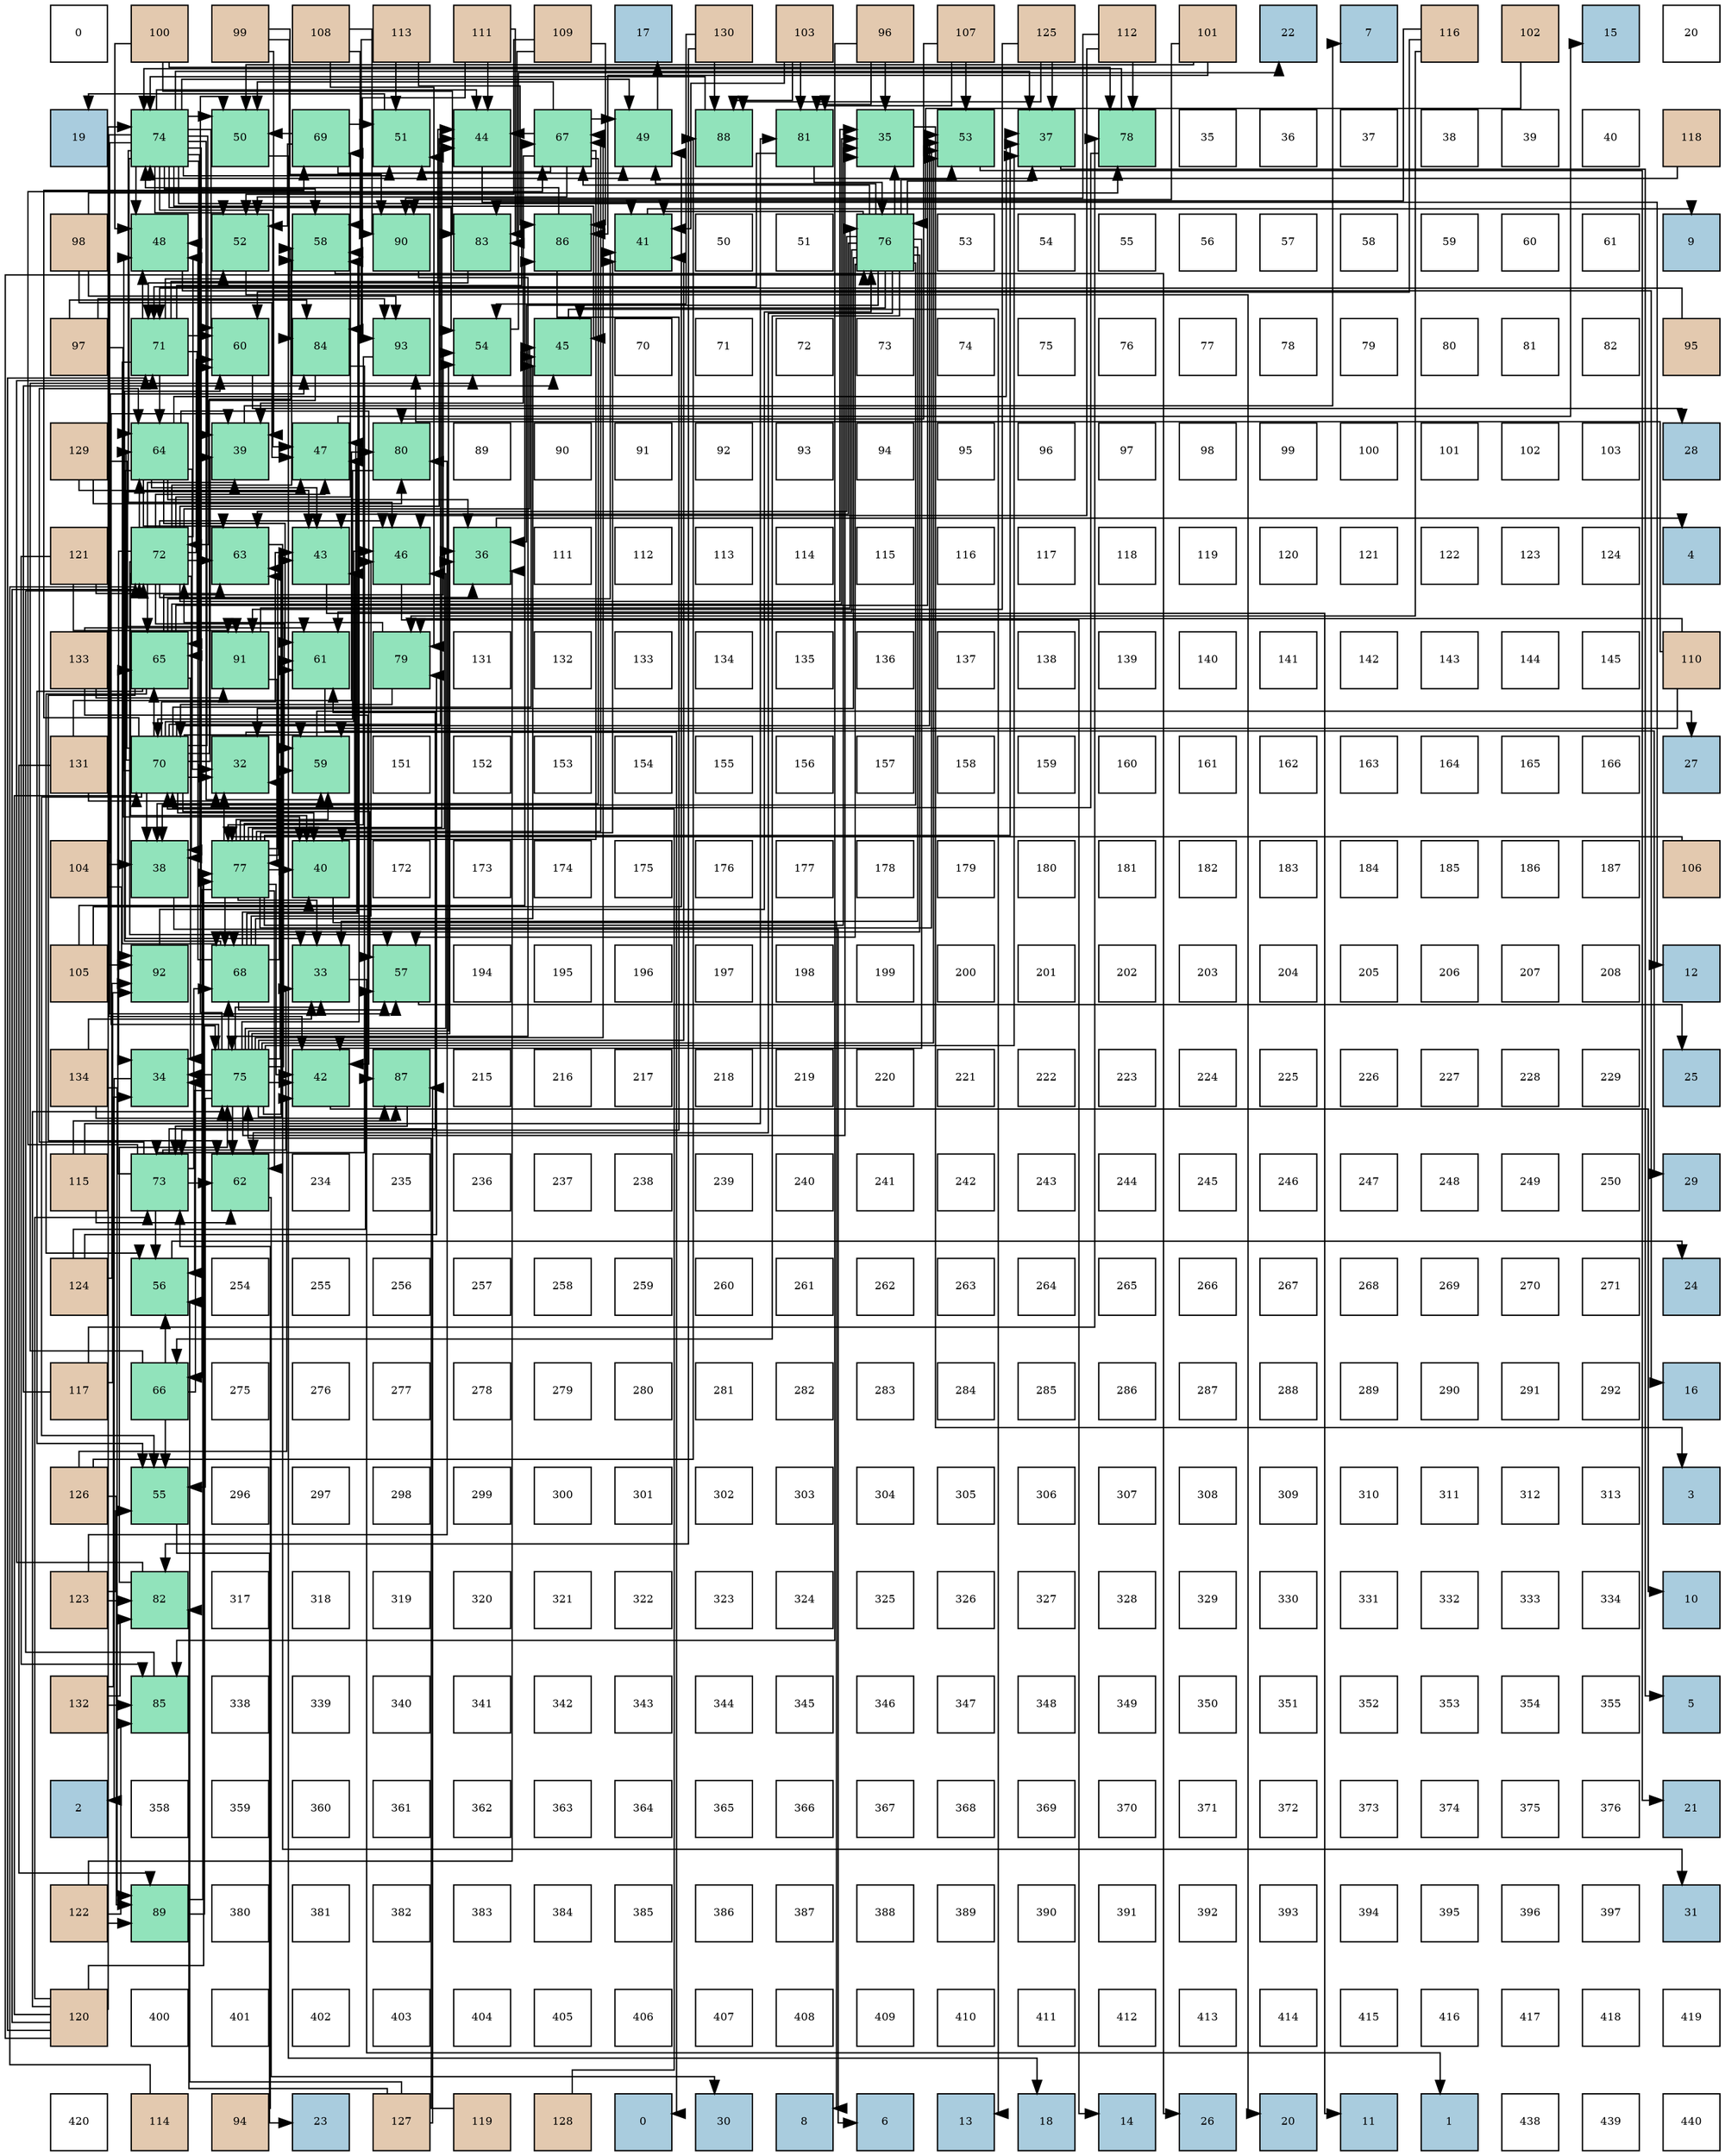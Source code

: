 digraph layout{
 rankdir=TB;
 splines=ortho;
 node [style=filled shape=square fixedsize=true width=0.6];
0[label="0", fontsize=8, fillcolor="#ffffff"];
1[label="100", fontsize=8, fillcolor="#e3c9af"];
2[label="99", fontsize=8, fillcolor="#e3c9af"];
3[label="108", fontsize=8, fillcolor="#e3c9af"];
4[label="113", fontsize=8, fillcolor="#e3c9af"];
5[label="111", fontsize=8, fillcolor="#e3c9af"];
6[label="109", fontsize=8, fillcolor="#e3c9af"];
7[label="17", fontsize=8, fillcolor="#a9ccde"];
8[label="130", fontsize=8, fillcolor="#e3c9af"];
9[label="103", fontsize=8, fillcolor="#e3c9af"];
10[label="96", fontsize=8, fillcolor="#e3c9af"];
11[label="107", fontsize=8, fillcolor="#e3c9af"];
12[label="125", fontsize=8, fillcolor="#e3c9af"];
13[label="112", fontsize=8, fillcolor="#e3c9af"];
14[label="101", fontsize=8, fillcolor="#e3c9af"];
15[label="22", fontsize=8, fillcolor="#a9ccde"];
16[label="7", fontsize=8, fillcolor="#a9ccde"];
17[label="116", fontsize=8, fillcolor="#e3c9af"];
18[label="102", fontsize=8, fillcolor="#e3c9af"];
19[label="15", fontsize=8, fillcolor="#a9ccde"];
20[label="20", fontsize=8, fillcolor="#ffffff"];
21[label="19", fontsize=8, fillcolor="#a9ccde"];
22[label="74", fontsize=8, fillcolor="#91e3bb"];
23[label="50", fontsize=8, fillcolor="#91e3bb"];
24[label="69", fontsize=8, fillcolor="#91e3bb"];
25[label="51", fontsize=8, fillcolor="#91e3bb"];
26[label="44", fontsize=8, fillcolor="#91e3bb"];
27[label="67", fontsize=8, fillcolor="#91e3bb"];
28[label="49", fontsize=8, fillcolor="#91e3bb"];
29[label="88", fontsize=8, fillcolor="#91e3bb"];
30[label="81", fontsize=8, fillcolor="#91e3bb"];
31[label="35", fontsize=8, fillcolor="#91e3bb"];
32[label="53", fontsize=8, fillcolor="#91e3bb"];
33[label="37", fontsize=8, fillcolor="#91e3bb"];
34[label="78", fontsize=8, fillcolor="#91e3bb"];
35[label="35", fontsize=8, fillcolor="#ffffff"];
36[label="36", fontsize=8, fillcolor="#ffffff"];
37[label="37", fontsize=8, fillcolor="#ffffff"];
38[label="38", fontsize=8, fillcolor="#ffffff"];
39[label="39", fontsize=8, fillcolor="#ffffff"];
40[label="40", fontsize=8, fillcolor="#ffffff"];
41[label="118", fontsize=8, fillcolor="#e3c9af"];
42[label="98", fontsize=8, fillcolor="#e3c9af"];
43[label="48", fontsize=8, fillcolor="#91e3bb"];
44[label="52", fontsize=8, fillcolor="#91e3bb"];
45[label="58", fontsize=8, fillcolor="#91e3bb"];
46[label="90", fontsize=8, fillcolor="#91e3bb"];
47[label="83", fontsize=8, fillcolor="#91e3bb"];
48[label="86", fontsize=8, fillcolor="#91e3bb"];
49[label="41", fontsize=8, fillcolor="#91e3bb"];
50[label="50", fontsize=8, fillcolor="#ffffff"];
51[label="51", fontsize=8, fillcolor="#ffffff"];
52[label="76", fontsize=8, fillcolor="#91e3bb"];
53[label="53", fontsize=8, fillcolor="#ffffff"];
54[label="54", fontsize=8, fillcolor="#ffffff"];
55[label="55", fontsize=8, fillcolor="#ffffff"];
56[label="56", fontsize=8, fillcolor="#ffffff"];
57[label="57", fontsize=8, fillcolor="#ffffff"];
58[label="58", fontsize=8, fillcolor="#ffffff"];
59[label="59", fontsize=8, fillcolor="#ffffff"];
60[label="60", fontsize=8, fillcolor="#ffffff"];
61[label="61", fontsize=8, fillcolor="#ffffff"];
62[label="9", fontsize=8, fillcolor="#a9ccde"];
63[label="97", fontsize=8, fillcolor="#e3c9af"];
64[label="71", fontsize=8, fillcolor="#91e3bb"];
65[label="60", fontsize=8, fillcolor="#91e3bb"];
66[label="84", fontsize=8, fillcolor="#91e3bb"];
67[label="93", fontsize=8, fillcolor="#91e3bb"];
68[label="54", fontsize=8, fillcolor="#91e3bb"];
69[label="45", fontsize=8, fillcolor="#91e3bb"];
70[label="70", fontsize=8, fillcolor="#ffffff"];
71[label="71", fontsize=8, fillcolor="#ffffff"];
72[label="72", fontsize=8, fillcolor="#ffffff"];
73[label="73", fontsize=8, fillcolor="#ffffff"];
74[label="74", fontsize=8, fillcolor="#ffffff"];
75[label="75", fontsize=8, fillcolor="#ffffff"];
76[label="76", fontsize=8, fillcolor="#ffffff"];
77[label="77", fontsize=8, fillcolor="#ffffff"];
78[label="78", fontsize=8, fillcolor="#ffffff"];
79[label="79", fontsize=8, fillcolor="#ffffff"];
80[label="80", fontsize=8, fillcolor="#ffffff"];
81[label="81", fontsize=8, fillcolor="#ffffff"];
82[label="82", fontsize=8, fillcolor="#ffffff"];
83[label="95", fontsize=8, fillcolor="#e3c9af"];
84[label="129", fontsize=8, fillcolor="#e3c9af"];
85[label="64", fontsize=8, fillcolor="#91e3bb"];
86[label="39", fontsize=8, fillcolor="#91e3bb"];
87[label="47", fontsize=8, fillcolor="#91e3bb"];
88[label="80", fontsize=8, fillcolor="#91e3bb"];
89[label="89", fontsize=8, fillcolor="#ffffff"];
90[label="90", fontsize=8, fillcolor="#ffffff"];
91[label="91", fontsize=8, fillcolor="#ffffff"];
92[label="92", fontsize=8, fillcolor="#ffffff"];
93[label="93", fontsize=8, fillcolor="#ffffff"];
94[label="94", fontsize=8, fillcolor="#ffffff"];
95[label="95", fontsize=8, fillcolor="#ffffff"];
96[label="96", fontsize=8, fillcolor="#ffffff"];
97[label="97", fontsize=8, fillcolor="#ffffff"];
98[label="98", fontsize=8, fillcolor="#ffffff"];
99[label="99", fontsize=8, fillcolor="#ffffff"];
100[label="100", fontsize=8, fillcolor="#ffffff"];
101[label="101", fontsize=8, fillcolor="#ffffff"];
102[label="102", fontsize=8, fillcolor="#ffffff"];
103[label="103", fontsize=8, fillcolor="#ffffff"];
104[label="28", fontsize=8, fillcolor="#a9ccde"];
105[label="121", fontsize=8, fillcolor="#e3c9af"];
106[label="72", fontsize=8, fillcolor="#91e3bb"];
107[label="63", fontsize=8, fillcolor="#91e3bb"];
108[label="43", fontsize=8, fillcolor="#91e3bb"];
109[label="46", fontsize=8, fillcolor="#91e3bb"];
110[label="36", fontsize=8, fillcolor="#91e3bb"];
111[label="111", fontsize=8, fillcolor="#ffffff"];
112[label="112", fontsize=8, fillcolor="#ffffff"];
113[label="113", fontsize=8, fillcolor="#ffffff"];
114[label="114", fontsize=8, fillcolor="#ffffff"];
115[label="115", fontsize=8, fillcolor="#ffffff"];
116[label="116", fontsize=8, fillcolor="#ffffff"];
117[label="117", fontsize=8, fillcolor="#ffffff"];
118[label="118", fontsize=8, fillcolor="#ffffff"];
119[label="119", fontsize=8, fillcolor="#ffffff"];
120[label="120", fontsize=8, fillcolor="#ffffff"];
121[label="121", fontsize=8, fillcolor="#ffffff"];
122[label="122", fontsize=8, fillcolor="#ffffff"];
123[label="123", fontsize=8, fillcolor="#ffffff"];
124[label="124", fontsize=8, fillcolor="#ffffff"];
125[label="4", fontsize=8, fillcolor="#a9ccde"];
126[label="133", fontsize=8, fillcolor="#e3c9af"];
127[label="65", fontsize=8, fillcolor="#91e3bb"];
128[label="91", fontsize=8, fillcolor="#91e3bb"];
129[label="61", fontsize=8, fillcolor="#91e3bb"];
130[label="79", fontsize=8, fillcolor="#91e3bb"];
131[label="131", fontsize=8, fillcolor="#ffffff"];
132[label="132", fontsize=8, fillcolor="#ffffff"];
133[label="133", fontsize=8, fillcolor="#ffffff"];
134[label="134", fontsize=8, fillcolor="#ffffff"];
135[label="135", fontsize=8, fillcolor="#ffffff"];
136[label="136", fontsize=8, fillcolor="#ffffff"];
137[label="137", fontsize=8, fillcolor="#ffffff"];
138[label="138", fontsize=8, fillcolor="#ffffff"];
139[label="139", fontsize=8, fillcolor="#ffffff"];
140[label="140", fontsize=8, fillcolor="#ffffff"];
141[label="141", fontsize=8, fillcolor="#ffffff"];
142[label="142", fontsize=8, fillcolor="#ffffff"];
143[label="143", fontsize=8, fillcolor="#ffffff"];
144[label="144", fontsize=8, fillcolor="#ffffff"];
145[label="145", fontsize=8, fillcolor="#ffffff"];
146[label="110", fontsize=8, fillcolor="#e3c9af"];
147[label="131", fontsize=8, fillcolor="#e3c9af"];
148[label="70", fontsize=8, fillcolor="#91e3bb"];
149[label="32", fontsize=8, fillcolor="#91e3bb"];
150[label="59", fontsize=8, fillcolor="#91e3bb"];
151[label="151", fontsize=8, fillcolor="#ffffff"];
152[label="152", fontsize=8, fillcolor="#ffffff"];
153[label="153", fontsize=8, fillcolor="#ffffff"];
154[label="154", fontsize=8, fillcolor="#ffffff"];
155[label="155", fontsize=8, fillcolor="#ffffff"];
156[label="156", fontsize=8, fillcolor="#ffffff"];
157[label="157", fontsize=8, fillcolor="#ffffff"];
158[label="158", fontsize=8, fillcolor="#ffffff"];
159[label="159", fontsize=8, fillcolor="#ffffff"];
160[label="160", fontsize=8, fillcolor="#ffffff"];
161[label="161", fontsize=8, fillcolor="#ffffff"];
162[label="162", fontsize=8, fillcolor="#ffffff"];
163[label="163", fontsize=8, fillcolor="#ffffff"];
164[label="164", fontsize=8, fillcolor="#ffffff"];
165[label="165", fontsize=8, fillcolor="#ffffff"];
166[label="166", fontsize=8, fillcolor="#ffffff"];
167[label="27", fontsize=8, fillcolor="#a9ccde"];
168[label="104", fontsize=8, fillcolor="#e3c9af"];
169[label="38", fontsize=8, fillcolor="#91e3bb"];
170[label="77", fontsize=8, fillcolor="#91e3bb"];
171[label="40", fontsize=8, fillcolor="#91e3bb"];
172[label="172", fontsize=8, fillcolor="#ffffff"];
173[label="173", fontsize=8, fillcolor="#ffffff"];
174[label="174", fontsize=8, fillcolor="#ffffff"];
175[label="175", fontsize=8, fillcolor="#ffffff"];
176[label="176", fontsize=8, fillcolor="#ffffff"];
177[label="177", fontsize=8, fillcolor="#ffffff"];
178[label="178", fontsize=8, fillcolor="#ffffff"];
179[label="179", fontsize=8, fillcolor="#ffffff"];
180[label="180", fontsize=8, fillcolor="#ffffff"];
181[label="181", fontsize=8, fillcolor="#ffffff"];
182[label="182", fontsize=8, fillcolor="#ffffff"];
183[label="183", fontsize=8, fillcolor="#ffffff"];
184[label="184", fontsize=8, fillcolor="#ffffff"];
185[label="185", fontsize=8, fillcolor="#ffffff"];
186[label="186", fontsize=8, fillcolor="#ffffff"];
187[label="187", fontsize=8, fillcolor="#ffffff"];
188[label="106", fontsize=8, fillcolor="#e3c9af"];
189[label="105", fontsize=8, fillcolor="#e3c9af"];
190[label="92", fontsize=8, fillcolor="#91e3bb"];
191[label="68", fontsize=8, fillcolor="#91e3bb"];
192[label="33", fontsize=8, fillcolor="#91e3bb"];
193[label="57", fontsize=8, fillcolor="#91e3bb"];
194[label="194", fontsize=8, fillcolor="#ffffff"];
195[label="195", fontsize=8, fillcolor="#ffffff"];
196[label="196", fontsize=8, fillcolor="#ffffff"];
197[label="197", fontsize=8, fillcolor="#ffffff"];
198[label="198", fontsize=8, fillcolor="#ffffff"];
199[label="199", fontsize=8, fillcolor="#ffffff"];
200[label="200", fontsize=8, fillcolor="#ffffff"];
201[label="201", fontsize=8, fillcolor="#ffffff"];
202[label="202", fontsize=8, fillcolor="#ffffff"];
203[label="203", fontsize=8, fillcolor="#ffffff"];
204[label="204", fontsize=8, fillcolor="#ffffff"];
205[label="205", fontsize=8, fillcolor="#ffffff"];
206[label="206", fontsize=8, fillcolor="#ffffff"];
207[label="207", fontsize=8, fillcolor="#ffffff"];
208[label="208", fontsize=8, fillcolor="#ffffff"];
209[label="12", fontsize=8, fillcolor="#a9ccde"];
210[label="134", fontsize=8, fillcolor="#e3c9af"];
211[label="34", fontsize=8, fillcolor="#91e3bb"];
212[label="75", fontsize=8, fillcolor="#91e3bb"];
213[label="42", fontsize=8, fillcolor="#91e3bb"];
214[label="87", fontsize=8, fillcolor="#91e3bb"];
215[label="215", fontsize=8, fillcolor="#ffffff"];
216[label="216", fontsize=8, fillcolor="#ffffff"];
217[label="217", fontsize=8, fillcolor="#ffffff"];
218[label="218", fontsize=8, fillcolor="#ffffff"];
219[label="219", fontsize=8, fillcolor="#ffffff"];
220[label="220", fontsize=8, fillcolor="#ffffff"];
221[label="221", fontsize=8, fillcolor="#ffffff"];
222[label="222", fontsize=8, fillcolor="#ffffff"];
223[label="223", fontsize=8, fillcolor="#ffffff"];
224[label="224", fontsize=8, fillcolor="#ffffff"];
225[label="225", fontsize=8, fillcolor="#ffffff"];
226[label="226", fontsize=8, fillcolor="#ffffff"];
227[label="227", fontsize=8, fillcolor="#ffffff"];
228[label="228", fontsize=8, fillcolor="#ffffff"];
229[label="229", fontsize=8, fillcolor="#ffffff"];
230[label="25", fontsize=8, fillcolor="#a9ccde"];
231[label="115", fontsize=8, fillcolor="#e3c9af"];
232[label="73", fontsize=8, fillcolor="#91e3bb"];
233[label="62", fontsize=8, fillcolor="#91e3bb"];
234[label="234", fontsize=8, fillcolor="#ffffff"];
235[label="235", fontsize=8, fillcolor="#ffffff"];
236[label="236", fontsize=8, fillcolor="#ffffff"];
237[label="237", fontsize=8, fillcolor="#ffffff"];
238[label="238", fontsize=8, fillcolor="#ffffff"];
239[label="239", fontsize=8, fillcolor="#ffffff"];
240[label="240", fontsize=8, fillcolor="#ffffff"];
241[label="241", fontsize=8, fillcolor="#ffffff"];
242[label="242", fontsize=8, fillcolor="#ffffff"];
243[label="243", fontsize=8, fillcolor="#ffffff"];
244[label="244", fontsize=8, fillcolor="#ffffff"];
245[label="245", fontsize=8, fillcolor="#ffffff"];
246[label="246", fontsize=8, fillcolor="#ffffff"];
247[label="247", fontsize=8, fillcolor="#ffffff"];
248[label="248", fontsize=8, fillcolor="#ffffff"];
249[label="249", fontsize=8, fillcolor="#ffffff"];
250[label="250", fontsize=8, fillcolor="#ffffff"];
251[label="29", fontsize=8, fillcolor="#a9ccde"];
252[label="124", fontsize=8, fillcolor="#e3c9af"];
253[label="56", fontsize=8, fillcolor="#91e3bb"];
254[label="254", fontsize=8, fillcolor="#ffffff"];
255[label="255", fontsize=8, fillcolor="#ffffff"];
256[label="256", fontsize=8, fillcolor="#ffffff"];
257[label="257", fontsize=8, fillcolor="#ffffff"];
258[label="258", fontsize=8, fillcolor="#ffffff"];
259[label="259", fontsize=8, fillcolor="#ffffff"];
260[label="260", fontsize=8, fillcolor="#ffffff"];
261[label="261", fontsize=8, fillcolor="#ffffff"];
262[label="262", fontsize=8, fillcolor="#ffffff"];
263[label="263", fontsize=8, fillcolor="#ffffff"];
264[label="264", fontsize=8, fillcolor="#ffffff"];
265[label="265", fontsize=8, fillcolor="#ffffff"];
266[label="266", fontsize=8, fillcolor="#ffffff"];
267[label="267", fontsize=8, fillcolor="#ffffff"];
268[label="268", fontsize=8, fillcolor="#ffffff"];
269[label="269", fontsize=8, fillcolor="#ffffff"];
270[label="270", fontsize=8, fillcolor="#ffffff"];
271[label="271", fontsize=8, fillcolor="#ffffff"];
272[label="24", fontsize=8, fillcolor="#a9ccde"];
273[label="117", fontsize=8, fillcolor="#e3c9af"];
274[label="66", fontsize=8, fillcolor="#91e3bb"];
275[label="275", fontsize=8, fillcolor="#ffffff"];
276[label="276", fontsize=8, fillcolor="#ffffff"];
277[label="277", fontsize=8, fillcolor="#ffffff"];
278[label="278", fontsize=8, fillcolor="#ffffff"];
279[label="279", fontsize=8, fillcolor="#ffffff"];
280[label="280", fontsize=8, fillcolor="#ffffff"];
281[label="281", fontsize=8, fillcolor="#ffffff"];
282[label="282", fontsize=8, fillcolor="#ffffff"];
283[label="283", fontsize=8, fillcolor="#ffffff"];
284[label="284", fontsize=8, fillcolor="#ffffff"];
285[label="285", fontsize=8, fillcolor="#ffffff"];
286[label="286", fontsize=8, fillcolor="#ffffff"];
287[label="287", fontsize=8, fillcolor="#ffffff"];
288[label="288", fontsize=8, fillcolor="#ffffff"];
289[label="289", fontsize=8, fillcolor="#ffffff"];
290[label="290", fontsize=8, fillcolor="#ffffff"];
291[label="291", fontsize=8, fillcolor="#ffffff"];
292[label="292", fontsize=8, fillcolor="#ffffff"];
293[label="16", fontsize=8, fillcolor="#a9ccde"];
294[label="126", fontsize=8, fillcolor="#e3c9af"];
295[label="55", fontsize=8, fillcolor="#91e3bb"];
296[label="296", fontsize=8, fillcolor="#ffffff"];
297[label="297", fontsize=8, fillcolor="#ffffff"];
298[label="298", fontsize=8, fillcolor="#ffffff"];
299[label="299", fontsize=8, fillcolor="#ffffff"];
300[label="300", fontsize=8, fillcolor="#ffffff"];
301[label="301", fontsize=8, fillcolor="#ffffff"];
302[label="302", fontsize=8, fillcolor="#ffffff"];
303[label="303", fontsize=8, fillcolor="#ffffff"];
304[label="304", fontsize=8, fillcolor="#ffffff"];
305[label="305", fontsize=8, fillcolor="#ffffff"];
306[label="306", fontsize=8, fillcolor="#ffffff"];
307[label="307", fontsize=8, fillcolor="#ffffff"];
308[label="308", fontsize=8, fillcolor="#ffffff"];
309[label="309", fontsize=8, fillcolor="#ffffff"];
310[label="310", fontsize=8, fillcolor="#ffffff"];
311[label="311", fontsize=8, fillcolor="#ffffff"];
312[label="312", fontsize=8, fillcolor="#ffffff"];
313[label="313", fontsize=8, fillcolor="#ffffff"];
314[label="3", fontsize=8, fillcolor="#a9ccde"];
315[label="123", fontsize=8, fillcolor="#e3c9af"];
316[label="82", fontsize=8, fillcolor="#91e3bb"];
317[label="317", fontsize=8, fillcolor="#ffffff"];
318[label="318", fontsize=8, fillcolor="#ffffff"];
319[label="319", fontsize=8, fillcolor="#ffffff"];
320[label="320", fontsize=8, fillcolor="#ffffff"];
321[label="321", fontsize=8, fillcolor="#ffffff"];
322[label="322", fontsize=8, fillcolor="#ffffff"];
323[label="323", fontsize=8, fillcolor="#ffffff"];
324[label="324", fontsize=8, fillcolor="#ffffff"];
325[label="325", fontsize=8, fillcolor="#ffffff"];
326[label="326", fontsize=8, fillcolor="#ffffff"];
327[label="327", fontsize=8, fillcolor="#ffffff"];
328[label="328", fontsize=8, fillcolor="#ffffff"];
329[label="329", fontsize=8, fillcolor="#ffffff"];
330[label="330", fontsize=8, fillcolor="#ffffff"];
331[label="331", fontsize=8, fillcolor="#ffffff"];
332[label="332", fontsize=8, fillcolor="#ffffff"];
333[label="333", fontsize=8, fillcolor="#ffffff"];
334[label="334", fontsize=8, fillcolor="#ffffff"];
335[label="10", fontsize=8, fillcolor="#a9ccde"];
336[label="132", fontsize=8, fillcolor="#e3c9af"];
337[label="85", fontsize=8, fillcolor="#91e3bb"];
338[label="338", fontsize=8, fillcolor="#ffffff"];
339[label="339", fontsize=8, fillcolor="#ffffff"];
340[label="340", fontsize=8, fillcolor="#ffffff"];
341[label="341", fontsize=8, fillcolor="#ffffff"];
342[label="342", fontsize=8, fillcolor="#ffffff"];
343[label="343", fontsize=8, fillcolor="#ffffff"];
344[label="344", fontsize=8, fillcolor="#ffffff"];
345[label="345", fontsize=8, fillcolor="#ffffff"];
346[label="346", fontsize=8, fillcolor="#ffffff"];
347[label="347", fontsize=8, fillcolor="#ffffff"];
348[label="348", fontsize=8, fillcolor="#ffffff"];
349[label="349", fontsize=8, fillcolor="#ffffff"];
350[label="350", fontsize=8, fillcolor="#ffffff"];
351[label="351", fontsize=8, fillcolor="#ffffff"];
352[label="352", fontsize=8, fillcolor="#ffffff"];
353[label="353", fontsize=8, fillcolor="#ffffff"];
354[label="354", fontsize=8, fillcolor="#ffffff"];
355[label="355", fontsize=8, fillcolor="#ffffff"];
356[label="5", fontsize=8, fillcolor="#a9ccde"];
357[label="2", fontsize=8, fillcolor="#a9ccde"];
358[label="358", fontsize=8, fillcolor="#ffffff"];
359[label="359", fontsize=8, fillcolor="#ffffff"];
360[label="360", fontsize=8, fillcolor="#ffffff"];
361[label="361", fontsize=8, fillcolor="#ffffff"];
362[label="362", fontsize=8, fillcolor="#ffffff"];
363[label="363", fontsize=8, fillcolor="#ffffff"];
364[label="364", fontsize=8, fillcolor="#ffffff"];
365[label="365", fontsize=8, fillcolor="#ffffff"];
366[label="366", fontsize=8, fillcolor="#ffffff"];
367[label="367", fontsize=8, fillcolor="#ffffff"];
368[label="368", fontsize=8, fillcolor="#ffffff"];
369[label="369", fontsize=8, fillcolor="#ffffff"];
370[label="370", fontsize=8, fillcolor="#ffffff"];
371[label="371", fontsize=8, fillcolor="#ffffff"];
372[label="372", fontsize=8, fillcolor="#ffffff"];
373[label="373", fontsize=8, fillcolor="#ffffff"];
374[label="374", fontsize=8, fillcolor="#ffffff"];
375[label="375", fontsize=8, fillcolor="#ffffff"];
376[label="376", fontsize=8, fillcolor="#ffffff"];
377[label="21", fontsize=8, fillcolor="#a9ccde"];
378[label="122", fontsize=8, fillcolor="#e3c9af"];
379[label="89", fontsize=8, fillcolor="#91e3bb"];
380[label="380", fontsize=8, fillcolor="#ffffff"];
381[label="381", fontsize=8, fillcolor="#ffffff"];
382[label="382", fontsize=8, fillcolor="#ffffff"];
383[label="383", fontsize=8, fillcolor="#ffffff"];
384[label="384", fontsize=8, fillcolor="#ffffff"];
385[label="385", fontsize=8, fillcolor="#ffffff"];
386[label="386", fontsize=8, fillcolor="#ffffff"];
387[label="387", fontsize=8, fillcolor="#ffffff"];
388[label="388", fontsize=8, fillcolor="#ffffff"];
389[label="389", fontsize=8, fillcolor="#ffffff"];
390[label="390", fontsize=8, fillcolor="#ffffff"];
391[label="391", fontsize=8, fillcolor="#ffffff"];
392[label="392", fontsize=8, fillcolor="#ffffff"];
393[label="393", fontsize=8, fillcolor="#ffffff"];
394[label="394", fontsize=8, fillcolor="#ffffff"];
395[label="395", fontsize=8, fillcolor="#ffffff"];
396[label="396", fontsize=8, fillcolor="#ffffff"];
397[label="397", fontsize=8, fillcolor="#ffffff"];
398[label="31", fontsize=8, fillcolor="#a9ccde"];
399[label="120", fontsize=8, fillcolor="#e3c9af"];
400[label="400", fontsize=8, fillcolor="#ffffff"];
401[label="401", fontsize=8, fillcolor="#ffffff"];
402[label="402", fontsize=8, fillcolor="#ffffff"];
403[label="403", fontsize=8, fillcolor="#ffffff"];
404[label="404", fontsize=8, fillcolor="#ffffff"];
405[label="405", fontsize=8, fillcolor="#ffffff"];
406[label="406", fontsize=8, fillcolor="#ffffff"];
407[label="407", fontsize=8, fillcolor="#ffffff"];
408[label="408", fontsize=8, fillcolor="#ffffff"];
409[label="409", fontsize=8, fillcolor="#ffffff"];
410[label="410", fontsize=8, fillcolor="#ffffff"];
411[label="411", fontsize=8, fillcolor="#ffffff"];
412[label="412", fontsize=8, fillcolor="#ffffff"];
413[label="413", fontsize=8, fillcolor="#ffffff"];
414[label="414", fontsize=8, fillcolor="#ffffff"];
415[label="415", fontsize=8, fillcolor="#ffffff"];
416[label="416", fontsize=8, fillcolor="#ffffff"];
417[label="417", fontsize=8, fillcolor="#ffffff"];
418[label="418", fontsize=8, fillcolor="#ffffff"];
419[label="419", fontsize=8, fillcolor="#ffffff"];
420[label="420", fontsize=8, fillcolor="#ffffff"];
421[label="114", fontsize=8, fillcolor="#e3c9af"];
422[label="94", fontsize=8, fillcolor="#e3c9af"];
423[label="23", fontsize=8, fillcolor="#a9ccde"];
424[label="127", fontsize=8, fillcolor="#e3c9af"];
425[label="119", fontsize=8, fillcolor="#e3c9af"];
426[label="128", fontsize=8, fillcolor="#e3c9af"];
427[label="0", fontsize=8, fillcolor="#a9ccde"];
428[label="30", fontsize=8, fillcolor="#a9ccde"];
429[label="8", fontsize=8, fillcolor="#a9ccde"];
430[label="6", fontsize=8, fillcolor="#a9ccde"];
431[label="13", fontsize=8, fillcolor="#a9ccde"];
432[label="18", fontsize=8, fillcolor="#a9ccde"];
433[label="14", fontsize=8, fillcolor="#a9ccde"];
434[label="26", fontsize=8, fillcolor="#a9ccde"];
435[label="20", fontsize=8, fillcolor="#a9ccde"];
436[label="11", fontsize=8, fillcolor="#a9ccde"];
437[label="1", fontsize=8, fillcolor="#a9ccde"];
438[label="438", fontsize=8, fillcolor="#ffffff"];
439[label="439", fontsize=8, fillcolor="#ffffff"];
440[label="440", fontsize=8, fillcolor="#ffffff"];
edge [constraint=false, style=vis];149 -> 427;
192 -> 437;
211 -> 357;
31 -> 314;
110 -> 125;
33 -> 356;
169 -> 430;
86 -> 16;
171 -> 429;
49 -> 62;
213 -> 335;
108 -> 436;
26 -> 209;
69 -> 431;
109 -> 433;
87 -> 19;
43 -> 293;
28 -> 7;
23 -> 432;
25 -> 21;
44 -> 435;
32 -> 377;
68 -> 15;
295 -> 423;
253 -> 272;
193 -> 230;
45 -> 434;
150 -> 167;
65 -> 104;
129 -> 251;
233 -> 428;
107 -> 398;
85 -> 149;
85 -> 192;
85 -> 110;
85 -> 33;
85 -> 213;
85 -> 108;
85 -> 129;
85 -> 107;
127 -> 211;
127 -> 31;
127 -> 49;
127 -> 32;
127 -> 68;
127 -> 295;
127 -> 253;
127 -> 233;
274 -> 211;
274 -> 68;
274 -> 295;
274 -> 253;
27 -> 169;
27 -> 86;
27 -> 171;
27 -> 26;
27 -> 28;
27 -> 23;
27 -> 25;
27 -> 44;
191 -> 69;
191 -> 109;
191 -> 87;
191 -> 43;
191 -> 193;
191 -> 45;
191 -> 150;
191 -> 65;
24 -> 28;
24 -> 23;
24 -> 25;
24 -> 44;
148 -> 149;
148 -> 169;
148 -> 86;
148 -> 171;
148 -> 108;
148 -> 26;
148 -> 69;
148 -> 109;
148 -> 87;
148 -> 43;
148 -> 32;
148 -> 295;
148 -> 193;
148 -> 45;
148 -> 150;
148 -> 65;
148 -> 85;
148 -> 127;
148 -> 24;
64 -> 26;
64 -> 43;
64 -> 44;
64 -> 65;
64 -> 85;
64 -> 127;
64 -> 27;
64 -> 191;
106 -> 211;
106 -> 31;
106 -> 110;
106 -> 169;
106 -> 86;
106 -> 171;
106 -> 26;
106 -> 69;
106 -> 109;
106 -> 87;
106 -> 43;
106 -> 193;
106 -> 45;
106 -> 150;
106 -> 65;
106 -> 107;
106 -> 85;
106 -> 127;
106 -> 24;
232 -> 192;
232 -> 253;
232 -> 129;
232 -> 233;
232 -> 85;
232 -> 127;
232 -> 27;
232 -> 191;
22 -> 33;
22 -> 169;
22 -> 86;
22 -> 171;
22 -> 49;
22 -> 213;
22 -> 26;
22 -> 69;
22 -> 109;
22 -> 87;
22 -> 43;
22 -> 28;
22 -> 23;
22 -> 25;
22 -> 44;
22 -> 68;
22 -> 193;
22 -> 45;
22 -> 150;
22 -> 65;
22 -> 85;
22 -> 127;
212 -> 149;
212 -> 192;
212 -> 211;
212 -> 31;
212 -> 110;
212 -> 33;
212 -> 86;
212 -> 49;
212 -> 213;
212 -> 108;
212 -> 109;
212 -> 23;
212 -> 32;
212 -> 68;
212 -> 295;
212 -> 253;
212 -> 45;
212 -> 129;
212 -> 233;
212 -> 107;
212 -> 27;
212 -> 191;
52 -> 149;
52 -> 192;
52 -> 31;
52 -> 110;
52 -> 33;
52 -> 169;
52 -> 49;
52 -> 213;
52 -> 108;
52 -> 69;
52 -> 28;
52 -> 32;
52 -> 193;
52 -> 129;
52 -> 233;
52 -> 107;
52 -> 274;
52 -> 27;
52 -> 191;
170 -> 149;
170 -> 192;
170 -> 31;
170 -> 110;
170 -> 33;
170 -> 171;
170 -> 49;
170 -> 213;
170 -> 108;
170 -> 87;
170 -> 25;
170 -> 32;
170 -> 150;
170 -> 129;
170 -> 233;
170 -> 107;
170 -> 274;
170 -> 27;
170 -> 191;
34 -> 148;
34 -> 22;
130 -> 148;
130 -> 106;
88 -> 148;
30 -> 64;
30 -> 52;
316 -> 64;
316 -> 212;
47 -> 64;
66 -> 106;
66 -> 232;
337 -> 106;
48 -> 232;
48 -> 22;
214 -> 232;
29 -> 22;
379 -> 212;
379 -> 170;
46 -> 212;
128 -> 52;
128 -> 170;
190 -> 52;
67 -> 170;
422 -> 232;
83 -> 64;
10 -> 31;
10 -> 30;
10 -> 337;
63 -> 171;
63 -> 66;
63 -> 67;
42 -> 87;
42 -> 34;
42 -> 67;
2 -> 86;
2 -> 66;
2 -> 46;
1 -> 43;
1 -> 34;
1 -> 47;
14 -> 23;
14 -> 48;
14 -> 46;
18 -> 52;
9 -> 49;
9 -> 30;
9 -> 29;
168 -> 169;
168 -> 66;
168 -> 190;
189 -> 28;
189 -> 48;
189 -> 190;
188 -> 170;
11 -> 32;
11 -> 88;
11 -> 30;
3 -> 45;
3 -> 130;
3 -> 46;
6 -> 44;
6 -> 47;
6 -> 48;
146 -> 150;
146 -> 130;
146 -> 67;
5 -> 26;
5 -> 47;
5 -> 66;
13 -> 109;
13 -> 34;
13 -> 46;
4 -> 25;
4 -> 48;
4 -> 67;
421 -> 106;
231 -> 233;
231 -> 30;
231 -> 214;
17 -> 65;
17 -> 130;
17 -> 47;
273 -> 69;
273 -> 34;
273 -> 190;
41 -> 22;
425 -> 212;
399 -> 148;
399 -> 64;
399 -> 106;
399 -> 232;
399 -> 22;
399 -> 212;
399 -> 52;
399 -> 170;
105 -> 107;
105 -> 337;
105 -> 128;
378 -> 110;
378 -> 337;
378 -> 379;
315 -> 295;
315 -> 88;
315 -> 316;
252 -> 193;
252 -> 130;
252 -> 190;
12 -> 33;
12 -> 29;
12 -> 128;
294 -> 213;
294 -> 29;
294 -> 379;
424 -> 253;
424 -> 316;
424 -> 214;
426 -> 148;
84 -> 108;
84 -> 88;
84 -> 128;
8 -> 68;
8 -> 316;
8 -> 29;
147 -> 149;
147 -> 88;
147 -> 379;
336 -> 211;
336 -> 316;
336 -> 337;
126 -> 129;
126 -> 214;
126 -> 128;
210 -> 192;
210 -> 214;
210 -> 379;
edge [constraint=true, style=invis];
0 -> 21 -> 42 -> 63 -> 84 -> 105 -> 126 -> 147 -> 168 -> 189 -> 210 -> 231 -> 252 -> 273 -> 294 -> 315 -> 336 -> 357 -> 378 -> 399 -> 420;
1 -> 22 -> 43 -> 64 -> 85 -> 106 -> 127 -> 148 -> 169 -> 190 -> 211 -> 232 -> 253 -> 274 -> 295 -> 316 -> 337 -> 358 -> 379 -> 400 -> 421;
2 -> 23 -> 44 -> 65 -> 86 -> 107 -> 128 -> 149 -> 170 -> 191 -> 212 -> 233 -> 254 -> 275 -> 296 -> 317 -> 338 -> 359 -> 380 -> 401 -> 422;
3 -> 24 -> 45 -> 66 -> 87 -> 108 -> 129 -> 150 -> 171 -> 192 -> 213 -> 234 -> 255 -> 276 -> 297 -> 318 -> 339 -> 360 -> 381 -> 402 -> 423;
4 -> 25 -> 46 -> 67 -> 88 -> 109 -> 130 -> 151 -> 172 -> 193 -> 214 -> 235 -> 256 -> 277 -> 298 -> 319 -> 340 -> 361 -> 382 -> 403 -> 424;
5 -> 26 -> 47 -> 68 -> 89 -> 110 -> 131 -> 152 -> 173 -> 194 -> 215 -> 236 -> 257 -> 278 -> 299 -> 320 -> 341 -> 362 -> 383 -> 404 -> 425;
6 -> 27 -> 48 -> 69 -> 90 -> 111 -> 132 -> 153 -> 174 -> 195 -> 216 -> 237 -> 258 -> 279 -> 300 -> 321 -> 342 -> 363 -> 384 -> 405 -> 426;
7 -> 28 -> 49 -> 70 -> 91 -> 112 -> 133 -> 154 -> 175 -> 196 -> 217 -> 238 -> 259 -> 280 -> 301 -> 322 -> 343 -> 364 -> 385 -> 406 -> 427;
8 -> 29 -> 50 -> 71 -> 92 -> 113 -> 134 -> 155 -> 176 -> 197 -> 218 -> 239 -> 260 -> 281 -> 302 -> 323 -> 344 -> 365 -> 386 -> 407 -> 428;
9 -> 30 -> 51 -> 72 -> 93 -> 114 -> 135 -> 156 -> 177 -> 198 -> 219 -> 240 -> 261 -> 282 -> 303 -> 324 -> 345 -> 366 -> 387 -> 408 -> 429;
10 -> 31 -> 52 -> 73 -> 94 -> 115 -> 136 -> 157 -> 178 -> 199 -> 220 -> 241 -> 262 -> 283 -> 304 -> 325 -> 346 -> 367 -> 388 -> 409 -> 430;
11 -> 32 -> 53 -> 74 -> 95 -> 116 -> 137 -> 158 -> 179 -> 200 -> 221 -> 242 -> 263 -> 284 -> 305 -> 326 -> 347 -> 368 -> 389 -> 410 -> 431;
12 -> 33 -> 54 -> 75 -> 96 -> 117 -> 138 -> 159 -> 180 -> 201 -> 222 -> 243 -> 264 -> 285 -> 306 -> 327 -> 348 -> 369 -> 390 -> 411 -> 432;
13 -> 34 -> 55 -> 76 -> 97 -> 118 -> 139 -> 160 -> 181 -> 202 -> 223 -> 244 -> 265 -> 286 -> 307 -> 328 -> 349 -> 370 -> 391 -> 412 -> 433;
14 -> 35 -> 56 -> 77 -> 98 -> 119 -> 140 -> 161 -> 182 -> 203 -> 224 -> 245 -> 266 -> 287 -> 308 -> 329 -> 350 -> 371 -> 392 -> 413 -> 434;
15 -> 36 -> 57 -> 78 -> 99 -> 120 -> 141 -> 162 -> 183 -> 204 -> 225 -> 246 -> 267 -> 288 -> 309 -> 330 -> 351 -> 372 -> 393 -> 414 -> 435;
16 -> 37 -> 58 -> 79 -> 100 -> 121 -> 142 -> 163 -> 184 -> 205 -> 226 -> 247 -> 268 -> 289 -> 310 -> 331 -> 352 -> 373 -> 394 -> 415 -> 436;
17 -> 38 -> 59 -> 80 -> 101 -> 122 -> 143 -> 164 -> 185 -> 206 -> 227 -> 248 -> 269 -> 290 -> 311 -> 332 -> 353 -> 374 -> 395 -> 416 -> 437;
18 -> 39 -> 60 -> 81 -> 102 -> 123 -> 144 -> 165 -> 186 -> 207 -> 228 -> 249 -> 270 -> 291 -> 312 -> 333 -> 354 -> 375 -> 396 -> 417 -> 438;
19 -> 40 -> 61 -> 82 -> 103 -> 124 -> 145 -> 166 -> 187 -> 208 -> 229 -> 250 -> 271 -> 292 -> 313 -> 334 -> 355 -> 376 -> 397 -> 418 -> 439;
20 -> 41 -> 62 -> 83 -> 104 -> 125 -> 146 -> 167 -> 188 -> 209 -> 230 -> 251 -> 272 -> 293 -> 314 -> 335 -> 356 -> 377 -> 398 -> 419 -> 440;
rank = same {0 -> 1 -> 2 -> 3 -> 4 -> 5 -> 6 -> 7 -> 8 -> 9 -> 10 -> 11 -> 12 -> 13 -> 14 -> 15 -> 16 -> 17 -> 18 -> 19 -> 20};
rank = same {21 -> 22 -> 23 -> 24 -> 25 -> 26 -> 27 -> 28 -> 29 -> 30 -> 31 -> 32 -> 33 -> 34 -> 35 -> 36 -> 37 -> 38 -> 39 -> 40 -> 41};
rank = same {42 -> 43 -> 44 -> 45 -> 46 -> 47 -> 48 -> 49 -> 50 -> 51 -> 52 -> 53 -> 54 -> 55 -> 56 -> 57 -> 58 -> 59 -> 60 -> 61 -> 62};
rank = same {63 -> 64 -> 65 -> 66 -> 67 -> 68 -> 69 -> 70 -> 71 -> 72 -> 73 -> 74 -> 75 -> 76 -> 77 -> 78 -> 79 -> 80 -> 81 -> 82 -> 83};
rank = same {84 -> 85 -> 86 -> 87 -> 88 -> 89 -> 90 -> 91 -> 92 -> 93 -> 94 -> 95 -> 96 -> 97 -> 98 -> 99 -> 100 -> 101 -> 102 -> 103 -> 104};
rank = same {105 -> 106 -> 107 -> 108 -> 109 -> 110 -> 111 -> 112 -> 113 -> 114 -> 115 -> 116 -> 117 -> 118 -> 119 -> 120 -> 121 -> 122 -> 123 -> 124 -> 125};
rank = same {126 -> 127 -> 128 -> 129 -> 130 -> 131 -> 132 -> 133 -> 134 -> 135 -> 136 -> 137 -> 138 -> 139 -> 140 -> 141 -> 142 -> 143 -> 144 -> 145 -> 146};
rank = same {147 -> 148 -> 149 -> 150 -> 151 -> 152 -> 153 -> 154 -> 155 -> 156 -> 157 -> 158 -> 159 -> 160 -> 161 -> 162 -> 163 -> 164 -> 165 -> 166 -> 167};
rank = same {168 -> 169 -> 170 -> 171 -> 172 -> 173 -> 174 -> 175 -> 176 -> 177 -> 178 -> 179 -> 180 -> 181 -> 182 -> 183 -> 184 -> 185 -> 186 -> 187 -> 188};
rank = same {189 -> 190 -> 191 -> 192 -> 193 -> 194 -> 195 -> 196 -> 197 -> 198 -> 199 -> 200 -> 201 -> 202 -> 203 -> 204 -> 205 -> 206 -> 207 -> 208 -> 209};
rank = same {210 -> 211 -> 212 -> 213 -> 214 -> 215 -> 216 -> 217 -> 218 -> 219 -> 220 -> 221 -> 222 -> 223 -> 224 -> 225 -> 226 -> 227 -> 228 -> 229 -> 230};
rank = same {231 -> 232 -> 233 -> 234 -> 235 -> 236 -> 237 -> 238 -> 239 -> 240 -> 241 -> 242 -> 243 -> 244 -> 245 -> 246 -> 247 -> 248 -> 249 -> 250 -> 251};
rank = same {252 -> 253 -> 254 -> 255 -> 256 -> 257 -> 258 -> 259 -> 260 -> 261 -> 262 -> 263 -> 264 -> 265 -> 266 -> 267 -> 268 -> 269 -> 270 -> 271 -> 272};
rank = same {273 -> 274 -> 275 -> 276 -> 277 -> 278 -> 279 -> 280 -> 281 -> 282 -> 283 -> 284 -> 285 -> 286 -> 287 -> 288 -> 289 -> 290 -> 291 -> 292 -> 293};
rank = same {294 -> 295 -> 296 -> 297 -> 298 -> 299 -> 300 -> 301 -> 302 -> 303 -> 304 -> 305 -> 306 -> 307 -> 308 -> 309 -> 310 -> 311 -> 312 -> 313 -> 314};
rank = same {315 -> 316 -> 317 -> 318 -> 319 -> 320 -> 321 -> 322 -> 323 -> 324 -> 325 -> 326 -> 327 -> 328 -> 329 -> 330 -> 331 -> 332 -> 333 -> 334 -> 335};
rank = same {336 -> 337 -> 338 -> 339 -> 340 -> 341 -> 342 -> 343 -> 344 -> 345 -> 346 -> 347 -> 348 -> 349 -> 350 -> 351 -> 352 -> 353 -> 354 -> 355 -> 356};
rank = same {357 -> 358 -> 359 -> 360 -> 361 -> 362 -> 363 -> 364 -> 365 -> 366 -> 367 -> 368 -> 369 -> 370 -> 371 -> 372 -> 373 -> 374 -> 375 -> 376 -> 377};
rank = same {378 -> 379 -> 380 -> 381 -> 382 -> 383 -> 384 -> 385 -> 386 -> 387 -> 388 -> 389 -> 390 -> 391 -> 392 -> 393 -> 394 -> 395 -> 396 -> 397 -> 398};
rank = same {399 -> 400 -> 401 -> 402 -> 403 -> 404 -> 405 -> 406 -> 407 -> 408 -> 409 -> 410 -> 411 -> 412 -> 413 -> 414 -> 415 -> 416 -> 417 -> 418 -> 419};
rank = same {420 -> 421 -> 422 -> 423 -> 424 -> 425 -> 426 -> 427 -> 428 -> 429 -> 430 -> 431 -> 432 -> 433 -> 434 -> 435 -> 436 -> 437 -> 438 -> 439 -> 440};
}